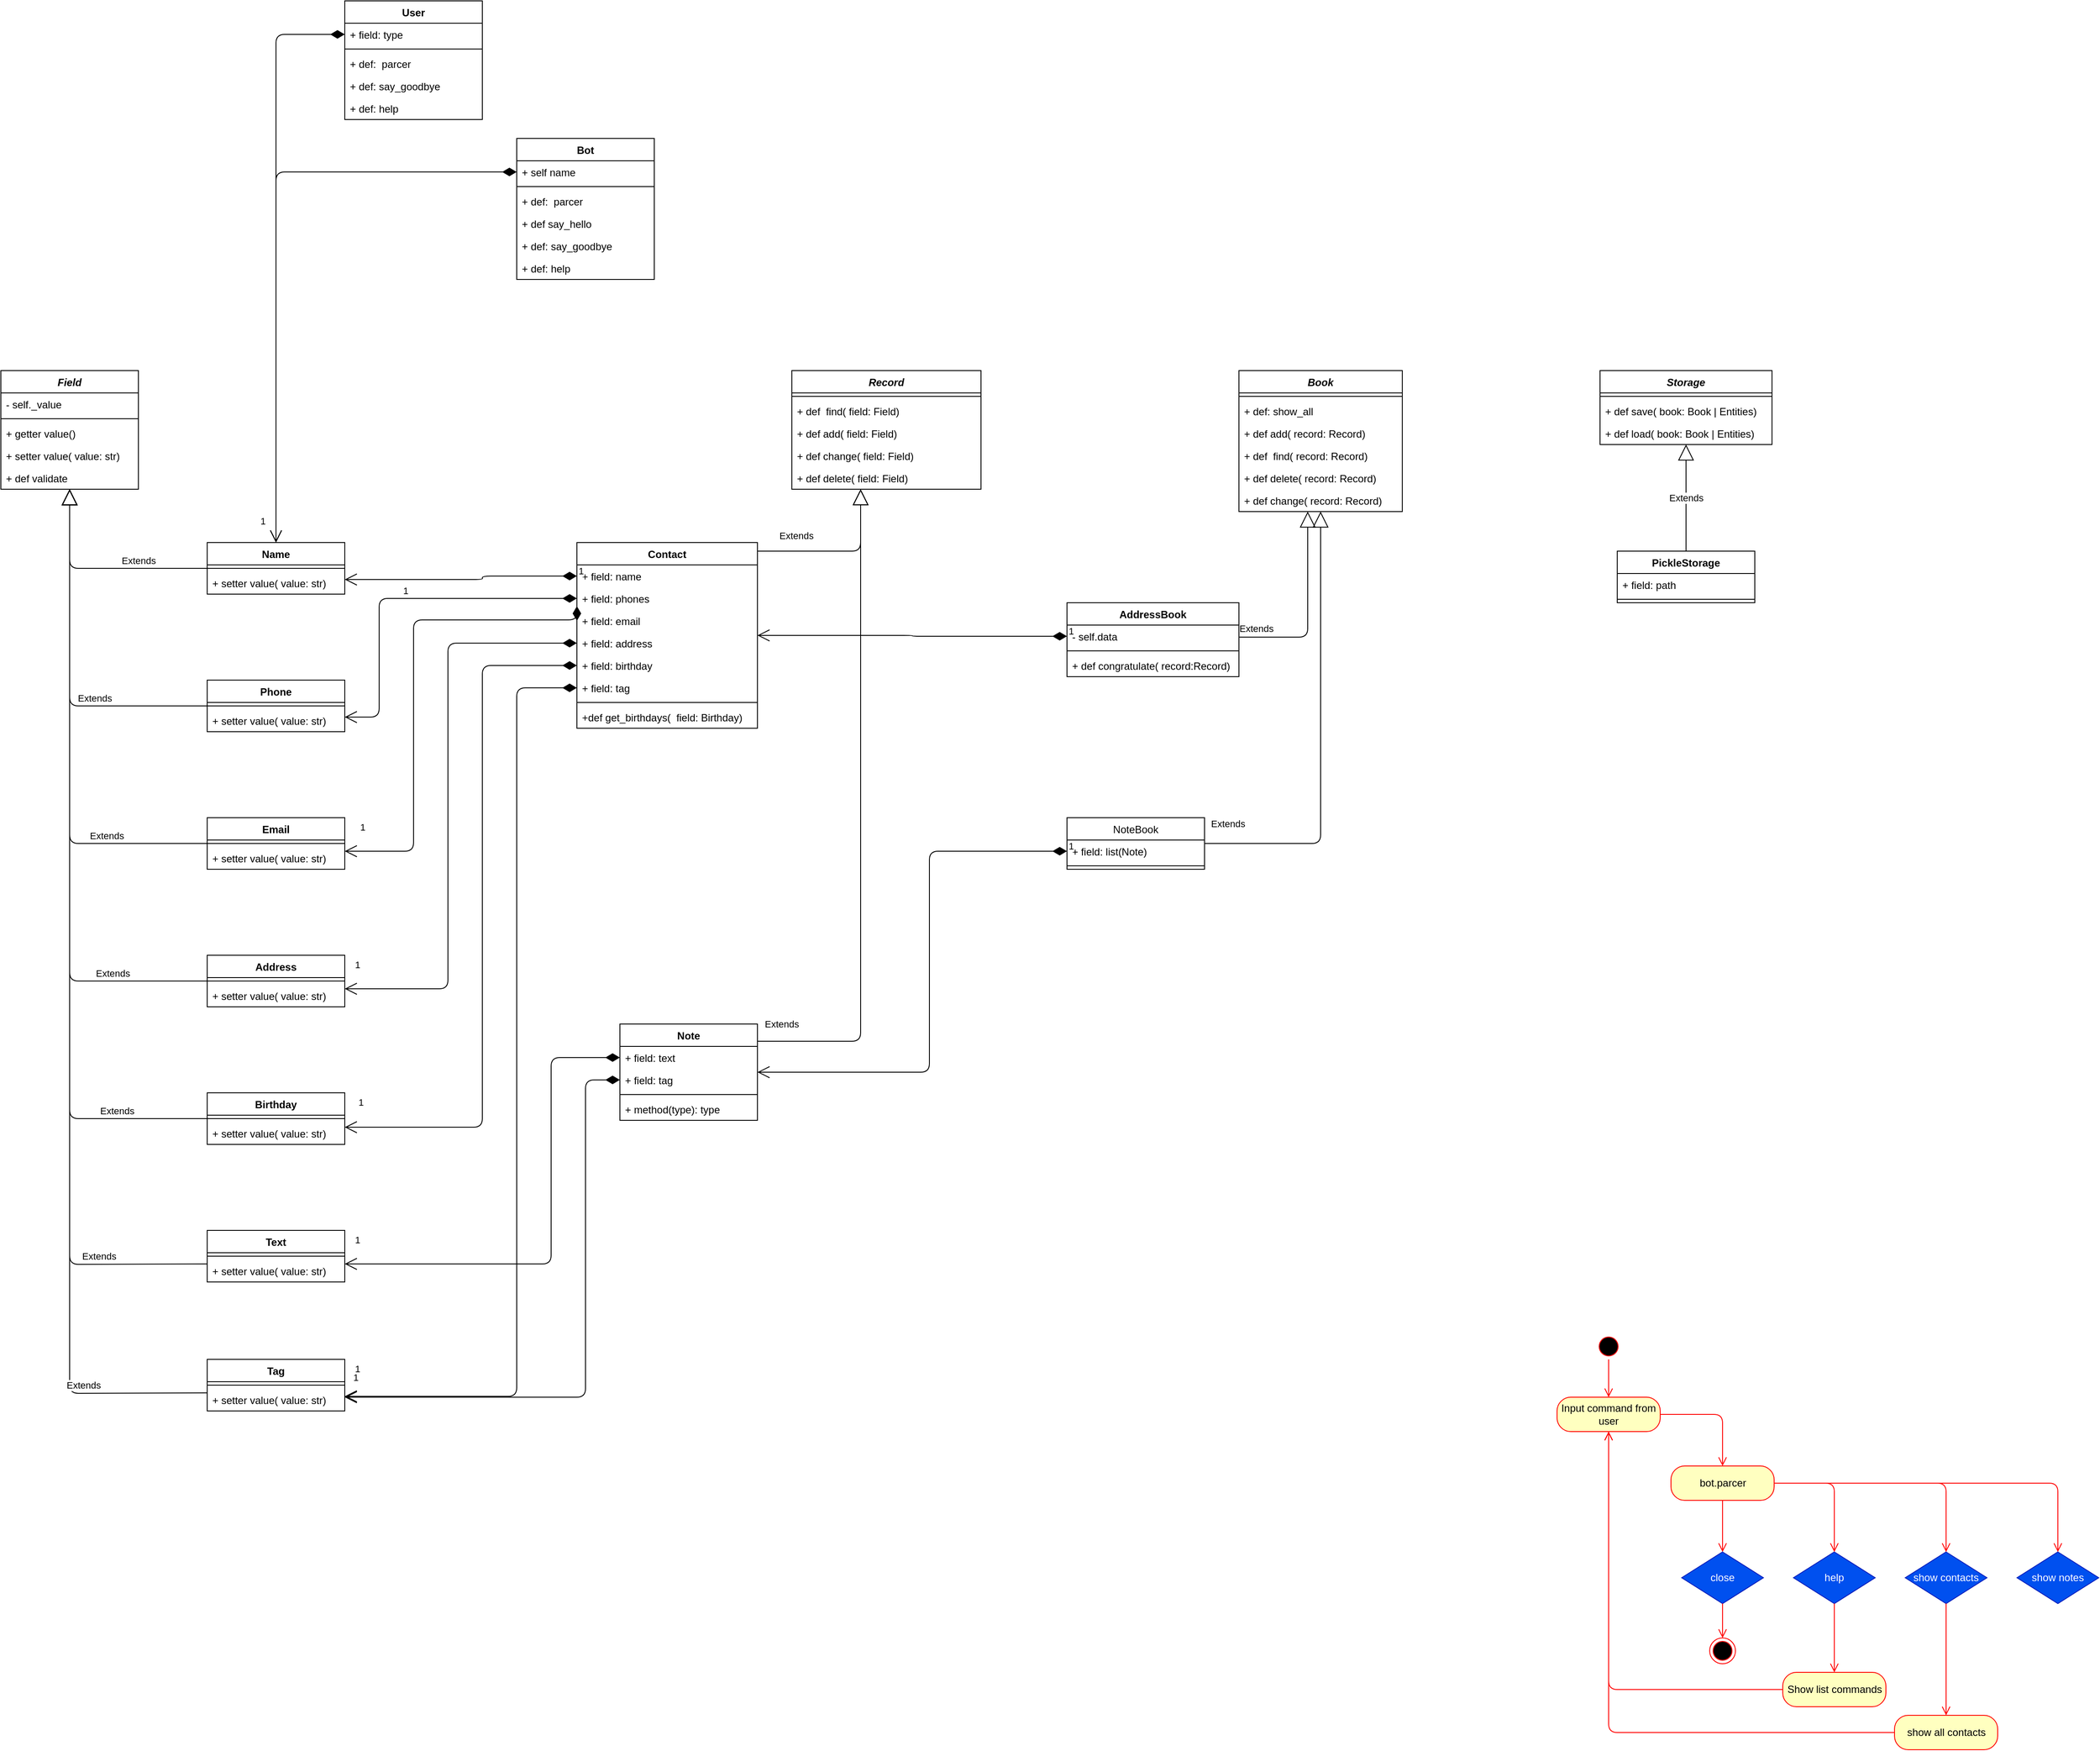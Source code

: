 <mxfile>
    <diagram id="eneRib_LEHxMG9p9WF-p" name="Page-1">
        <mxGraphModel dx="2812" dy="1897" grid="1" gridSize="10" guides="1" tooltips="1" connect="1" arrows="1" fold="1" page="1" pageScale="1" pageWidth="850" pageHeight="1100" math="0" shadow="0">
            <root>
                <mxCell id="0"/>
                <mxCell id="1" parent="0"/>
                <mxCell id="2" value="Book" style="swimlane;fontStyle=3;align=center;verticalAlign=top;childLayout=stackLayout;horizontal=1;startSize=26;horizontalStack=0;resizeParent=1;resizeParentMax=0;resizeLast=0;collapsible=1;marginBottom=0;" parent="1" vertex="1">
                    <mxGeometry x="520" y="-160" width="190" height="164" as="geometry"/>
                </mxCell>
                <mxCell id="4" value="" style="line;strokeWidth=1;fillColor=none;align=left;verticalAlign=middle;spacingTop=-1;spacingLeft=3;spacingRight=3;rotatable=0;labelPosition=right;points=[];portConstraint=eastwest;strokeColor=inherit;" parent="2" vertex="1">
                    <mxGeometry y="26" width="190" height="8" as="geometry"/>
                </mxCell>
                <mxCell id="5" value="+ def: show_all" style="text;strokeColor=none;fillColor=none;align=left;verticalAlign=top;spacingLeft=4;spacingRight=4;overflow=hidden;rotatable=0;points=[[0,0.5],[1,0.5]];portConstraint=eastwest;" parent="2" vertex="1">
                    <mxGeometry y="34" width="190" height="26" as="geometry"/>
                </mxCell>
                <mxCell id="136" value="+ def add( record: Record)" style="text;strokeColor=none;fillColor=none;align=left;verticalAlign=top;spacingLeft=4;spacingRight=4;overflow=hidden;rotatable=0;points=[[0,0.5],[1,0.5]];portConstraint=eastwest;" parent="2" vertex="1">
                    <mxGeometry y="60" width="190" height="26" as="geometry"/>
                </mxCell>
                <mxCell id="137" value="+ def  find( record: Record)" style="text;strokeColor=none;fillColor=none;align=left;verticalAlign=top;spacingLeft=4;spacingRight=4;overflow=hidden;rotatable=0;points=[[0,0.5],[1,0.5]];portConstraint=eastwest;" parent="2" vertex="1">
                    <mxGeometry y="86" width="190" height="26" as="geometry"/>
                </mxCell>
                <mxCell id="138" value="+ def delete( record: Record)" style="text;strokeColor=none;fillColor=none;align=left;verticalAlign=top;spacingLeft=4;spacingRight=4;overflow=hidden;rotatable=0;points=[[0,0.5],[1,0.5]];portConstraint=eastwest;" parent="2" vertex="1">
                    <mxGeometry y="112" width="190" height="26" as="geometry"/>
                </mxCell>
                <mxCell id="139" value="+ def change( record: Record)" style="text;strokeColor=none;fillColor=none;align=left;verticalAlign=top;spacingLeft=4;spacingRight=4;overflow=hidden;rotatable=0;points=[[0,0.5],[1,0.5]];portConstraint=eastwest;" parent="2" vertex="1">
                    <mxGeometry y="138" width="190" height="26" as="geometry"/>
                </mxCell>
                <mxCell id="6" value="AddressBook" style="swimlane;fontStyle=1;align=center;verticalAlign=top;childLayout=stackLayout;horizontal=1;startSize=26;horizontalStack=0;resizeParent=1;resizeParentMax=0;resizeLast=0;collapsible=1;marginBottom=0;" parent="1" vertex="1">
                    <mxGeometry x="320" y="110" width="200" height="86" as="geometry"/>
                </mxCell>
                <mxCell id="7" value="- self.data" style="text;strokeColor=none;fillColor=none;align=left;verticalAlign=top;spacingLeft=4;spacingRight=4;overflow=hidden;rotatable=0;points=[[0,0.5],[1,0.5]];portConstraint=eastwest;" parent="6" vertex="1">
                    <mxGeometry y="26" width="200" height="26" as="geometry"/>
                </mxCell>
                <mxCell id="8" value="" style="line;strokeWidth=1;fillColor=none;align=left;verticalAlign=middle;spacingTop=-1;spacingLeft=3;spacingRight=3;rotatable=0;labelPosition=right;points=[];portConstraint=eastwest;strokeColor=inherit;" parent="6" vertex="1">
                    <mxGeometry y="52" width="200" height="8" as="geometry"/>
                </mxCell>
                <mxCell id="161" value="+ def congratulate( record:Record)" style="text;strokeColor=none;fillColor=none;align=left;verticalAlign=top;spacingLeft=4;spacingRight=4;overflow=hidden;rotatable=0;points=[[0,0.5],[1,0.5]];portConstraint=eastwest;" parent="6" vertex="1">
                    <mxGeometry y="60" width="200" height="26" as="geometry"/>
                </mxCell>
                <mxCell id="10" value="NoteBook" style="swimlane;fontStyle=0;align=center;verticalAlign=top;childLayout=stackLayout;horizontal=1;startSize=26;horizontalStack=0;resizeParent=1;resizeParentMax=0;resizeLast=0;collapsible=1;marginBottom=0;" parent="1" vertex="1">
                    <mxGeometry x="320" y="360" width="160" height="60" as="geometry"/>
                </mxCell>
                <mxCell id="11" value="+ field: list(Note)" style="text;strokeColor=none;fillColor=none;align=left;verticalAlign=top;spacingLeft=4;spacingRight=4;overflow=hidden;rotatable=0;points=[[0,0.5],[1,0.5]];portConstraint=eastwest;" parent="10" vertex="1">
                    <mxGeometry y="26" width="160" height="26" as="geometry"/>
                </mxCell>
                <mxCell id="12" value="" style="line;strokeWidth=1;fillColor=none;align=left;verticalAlign=middle;spacingTop=-1;spacingLeft=3;spacingRight=3;rotatable=0;labelPosition=right;points=[];portConstraint=eastwest;strokeColor=inherit;" parent="10" vertex="1">
                    <mxGeometry y="52" width="160" height="8" as="geometry"/>
                </mxCell>
                <mxCell id="14" value="Extends" style="endArrow=block;endSize=16;endFill=0;html=1;edgeStyle=orthogonalEdgeStyle;" parent="1" source="6" target="2" edge="1">
                    <mxGeometry x="-0.826" y="10" width="160" relative="1" as="geometry">
                        <mxPoint x="470" y="80" as="sourcePoint"/>
                        <mxPoint x="440" y="130" as="targetPoint"/>
                        <Array as="points">
                            <mxPoint x="600" y="150"/>
                        </Array>
                        <mxPoint as="offset"/>
                    </mxGeometry>
                </mxCell>
                <mxCell id="15" value="Extends" style="endArrow=block;endSize=16;endFill=0;html=1;edgeStyle=orthogonalEdgeStyle;" parent="1" source="10" target="2" edge="1">
                    <mxGeometry x="-0.899" y="23" width="160" relative="1" as="geometry">
                        <mxPoint x="420" y="240" as="sourcePoint"/>
                        <mxPoint x="460" y="210" as="targetPoint"/>
                        <mxPoint as="offset"/>
                    </mxGeometry>
                </mxCell>
                <mxCell id="17" value="Contact" style="swimlane;fontStyle=1;align=center;verticalAlign=top;childLayout=stackLayout;horizontal=1;startSize=26;horizontalStack=0;resizeParent=1;resizeParentMax=0;resizeLast=0;collapsible=1;marginBottom=0;" parent="1" vertex="1">
                    <mxGeometry x="-250" y="40" width="210" height="216" as="geometry"/>
                </mxCell>
                <mxCell id="18" value="+ field: name" style="text;strokeColor=none;fillColor=none;align=left;verticalAlign=top;spacingLeft=4;spacingRight=4;overflow=hidden;rotatable=0;points=[[0,0.5],[1,0.5]];portConstraint=eastwest;" parent="17" vertex="1">
                    <mxGeometry y="26" width="210" height="26" as="geometry"/>
                </mxCell>
                <mxCell id="25" value="+ field: phones" style="text;strokeColor=none;fillColor=none;align=left;verticalAlign=top;spacingLeft=4;spacingRight=4;overflow=hidden;rotatable=0;points=[[0,0.5],[1,0.5]];portConstraint=eastwest;" parent="17" vertex="1">
                    <mxGeometry y="52" width="210" height="26" as="geometry"/>
                </mxCell>
                <mxCell id="26" value="+ field: email" style="text;strokeColor=none;fillColor=none;align=left;verticalAlign=top;spacingLeft=4;spacingRight=4;overflow=hidden;rotatable=0;points=[[0,0.5],[1,0.5]];portConstraint=eastwest;" parent="17" vertex="1">
                    <mxGeometry y="78" width="210" height="26" as="geometry"/>
                </mxCell>
                <mxCell id="28" value="+ field: address" style="text;strokeColor=none;fillColor=none;align=left;verticalAlign=top;spacingLeft=4;spacingRight=4;overflow=hidden;rotatable=0;points=[[0,0.5],[1,0.5]];portConstraint=eastwest;" parent="17" vertex="1">
                    <mxGeometry y="104" width="210" height="26" as="geometry"/>
                </mxCell>
                <mxCell id="29" value="+ field: birthday" style="text;strokeColor=none;fillColor=none;align=left;verticalAlign=top;spacingLeft=4;spacingRight=4;overflow=hidden;rotatable=0;points=[[0,0.5],[1,0.5]];portConstraint=eastwest;" parent="17" vertex="1">
                    <mxGeometry y="130" width="210" height="26" as="geometry"/>
                </mxCell>
                <mxCell id="27" value="+ field: tag" style="text;strokeColor=none;fillColor=none;align=left;verticalAlign=top;spacingLeft=4;spacingRight=4;overflow=hidden;rotatable=0;points=[[0,0.5],[1,0.5]];portConstraint=eastwest;" parent="17" vertex="1">
                    <mxGeometry y="156" width="210" height="26" as="geometry"/>
                </mxCell>
                <mxCell id="19" value="" style="line;strokeWidth=1;fillColor=none;align=left;verticalAlign=middle;spacingTop=-1;spacingLeft=3;spacingRight=3;rotatable=0;labelPosition=right;points=[];portConstraint=eastwest;strokeColor=inherit;" parent="17" vertex="1">
                    <mxGeometry y="182" width="210" height="8" as="geometry"/>
                </mxCell>
                <mxCell id="163" value="+def get_birthdays(  field: Birthday)" style="text;strokeColor=none;fillColor=none;align=left;verticalAlign=top;spacingLeft=4;spacingRight=4;overflow=hidden;rotatable=0;points=[[0,0.5],[1,0.5]];portConstraint=eastwest;" parent="17" vertex="1">
                    <mxGeometry y="190" width="210" height="26" as="geometry"/>
                </mxCell>
                <mxCell id="24" value="1" style="endArrow=open;html=1;endSize=12;startArrow=diamondThin;startSize=14;startFill=1;edgeStyle=orthogonalEdgeStyle;align=left;verticalAlign=bottom;exitX=0;exitY=0.5;exitDx=0;exitDy=0;" parent="1" source="7" target="17" edge="1">
                    <mxGeometry x="-1" y="3" relative="1" as="geometry">
                        <mxPoint x="50" y="310" as="sourcePoint"/>
                        <mxPoint x="210" y="310" as="targetPoint"/>
                    </mxGeometry>
                </mxCell>
                <mxCell id="30" value="Name" style="swimlane;fontStyle=1;align=center;verticalAlign=top;childLayout=stackLayout;horizontal=1;startSize=26;horizontalStack=0;resizeParent=1;resizeParentMax=0;resizeLast=0;collapsible=1;marginBottom=0;" parent="1" vertex="1">
                    <mxGeometry x="-680" y="40" width="160" height="60" as="geometry"/>
                </mxCell>
                <mxCell id="32" value="" style="line;strokeWidth=1;fillColor=none;align=left;verticalAlign=middle;spacingTop=-1;spacingLeft=3;spacingRight=3;rotatable=0;labelPosition=right;points=[];portConstraint=eastwest;strokeColor=inherit;" parent="30" vertex="1">
                    <mxGeometry y="26" width="160" height="8" as="geometry"/>
                </mxCell>
                <mxCell id="33" value="+ setter value( value: str)" style="text;strokeColor=none;fillColor=none;align=left;verticalAlign=top;spacingLeft=4;spacingRight=4;overflow=hidden;rotatable=0;points=[[0,0.5],[1,0.5]];portConstraint=eastwest;" parent="30" vertex="1">
                    <mxGeometry y="34" width="160" height="26" as="geometry"/>
                </mxCell>
                <mxCell id="34" value="1" style="endArrow=open;html=1;endSize=12;startArrow=diamondThin;startSize=14;startFill=1;edgeStyle=orthogonalEdgeStyle;align=left;verticalAlign=bottom;exitX=0;exitY=0.5;exitDx=0;exitDy=0;" parent="1" source="18" target="30" edge="1">
                    <mxGeometry x="-1" y="3" relative="1" as="geometry">
                        <mxPoint x="-420" y="240" as="sourcePoint"/>
                        <mxPoint x="-480" y="180" as="targetPoint"/>
                        <Array as="points">
                            <mxPoint x="-360" y="79"/>
                            <mxPoint x="-360" y="83"/>
                        </Array>
                    </mxGeometry>
                </mxCell>
                <mxCell id="35" value="Email" style="swimlane;fontStyle=1;align=center;verticalAlign=top;childLayout=stackLayout;horizontal=1;startSize=26;horizontalStack=0;resizeParent=1;resizeParentMax=0;resizeLast=0;collapsible=1;marginBottom=0;" parent="1" vertex="1">
                    <mxGeometry x="-680" y="360" width="160" height="60" as="geometry"/>
                </mxCell>
                <mxCell id="37" value="" style="line;strokeWidth=1;fillColor=none;align=left;verticalAlign=middle;spacingTop=-1;spacingLeft=3;spacingRight=3;rotatable=0;labelPosition=right;points=[];portConstraint=eastwest;strokeColor=inherit;" parent="35" vertex="1">
                    <mxGeometry y="26" width="160" height="8" as="geometry"/>
                </mxCell>
                <mxCell id="165" value="+ setter value( value: str)" style="text;strokeColor=none;fillColor=none;align=left;verticalAlign=top;spacingLeft=4;spacingRight=4;overflow=hidden;rotatable=0;points=[[0,0.5],[1,0.5]];portConstraint=eastwest;" parent="35" vertex="1">
                    <mxGeometry y="34" width="160" height="26" as="geometry"/>
                </mxCell>
                <mxCell id="39" value="1" style="endArrow=open;html=1;endSize=12;startArrow=diamondThin;startSize=14;startFill=1;edgeStyle=orthogonalEdgeStyle;align=left;verticalAlign=bottom;exitX=0;exitY=0.5;exitDx=0;exitDy=0;" parent="1" source="26" target="35" edge="1">
                    <mxGeometry x="0.943" y="-19" relative="1" as="geometry">
                        <mxPoint x="-270" y="249" as="sourcePoint"/>
                        <mxPoint x="-510" y="211.0" as="targetPoint"/>
                        <Array as="points">
                            <mxPoint x="-440" y="130"/>
                            <mxPoint x="-440" y="399"/>
                        </Array>
                        <mxPoint as="offset"/>
                    </mxGeometry>
                </mxCell>
                <mxCell id="40" value="Address" style="swimlane;fontStyle=1;align=center;verticalAlign=top;childLayout=stackLayout;horizontal=1;startSize=26;horizontalStack=0;resizeParent=1;resizeParentMax=0;resizeLast=0;collapsible=1;marginBottom=0;" parent="1" vertex="1">
                    <mxGeometry x="-680" y="520" width="160" height="60" as="geometry"/>
                </mxCell>
                <mxCell id="42" value="" style="line;strokeWidth=1;fillColor=none;align=left;verticalAlign=middle;spacingTop=-1;spacingLeft=3;spacingRight=3;rotatable=0;labelPosition=right;points=[];portConstraint=eastwest;strokeColor=inherit;" parent="40" vertex="1">
                    <mxGeometry y="26" width="160" height="8" as="geometry"/>
                </mxCell>
                <mxCell id="166" value="+ setter value( value: str)" style="text;strokeColor=none;fillColor=none;align=left;verticalAlign=top;spacingLeft=4;spacingRight=4;overflow=hidden;rotatable=0;points=[[0,0.5],[1,0.5]];portConstraint=eastwest;" parent="40" vertex="1">
                    <mxGeometry y="34" width="160" height="26" as="geometry"/>
                </mxCell>
                <mxCell id="44" value="1" style="endArrow=open;html=1;endSize=12;startArrow=diamondThin;startSize=14;startFill=1;edgeStyle=orthogonalEdgeStyle;align=left;verticalAlign=bottom;exitX=0;exitY=0.5;exitDx=0;exitDy=0;" parent="1" source="28" target="40" edge="1">
                    <mxGeometry x="0.972" y="-19" relative="1" as="geometry">
                        <mxPoint x="-270" y="301.0" as="sourcePoint"/>
                        <mxPoint x="-510" y="289" as="targetPoint"/>
                        <mxPoint as="offset"/>
                        <Array as="points">
                            <mxPoint x="-400" y="157"/>
                            <mxPoint x="-400" y="559"/>
                        </Array>
                    </mxGeometry>
                </mxCell>
                <mxCell id="45" value="Birthday" style="swimlane;fontStyle=1;align=center;verticalAlign=top;childLayout=stackLayout;horizontal=1;startSize=26;horizontalStack=0;resizeParent=1;resizeParentMax=0;resizeLast=0;collapsible=1;marginBottom=0;" parent="1" vertex="1">
                    <mxGeometry x="-680" y="680" width="160" height="60" as="geometry"/>
                </mxCell>
                <mxCell id="47" value="" style="line;strokeWidth=1;fillColor=none;align=left;verticalAlign=middle;spacingTop=-1;spacingLeft=3;spacingRight=3;rotatable=0;labelPosition=right;points=[];portConstraint=eastwest;strokeColor=inherit;" parent="45" vertex="1">
                    <mxGeometry y="26" width="160" height="8" as="geometry"/>
                </mxCell>
                <mxCell id="167" value="+ setter value( value: str)" style="text;strokeColor=none;fillColor=none;align=left;verticalAlign=top;spacingLeft=4;spacingRight=4;overflow=hidden;rotatable=0;points=[[0,0.5],[1,0.5]];portConstraint=eastwest;" parent="45" vertex="1">
                    <mxGeometry y="34" width="160" height="26" as="geometry"/>
                </mxCell>
                <mxCell id="49" value="1" style="endArrow=open;html=1;endSize=12;startArrow=diamondThin;startSize=14;startFill=1;edgeStyle=orthogonalEdgeStyle;align=left;verticalAlign=bottom;exitX=0;exitY=0.5;exitDx=0;exitDy=0;" parent="1" source="29" target="45" edge="1">
                    <mxGeometry x="0.965" y="-20" relative="1" as="geometry">
                        <mxPoint x="-270" y="327.0" as="sourcePoint"/>
                        <mxPoint x="-510" y="409" as="targetPoint"/>
                        <mxPoint as="offset"/>
                        <Array as="points">
                            <mxPoint x="-360" y="183"/>
                            <mxPoint x="-360" y="720"/>
                        </Array>
                    </mxGeometry>
                </mxCell>
                <mxCell id="51" value="Field" style="swimlane;fontStyle=3;align=center;verticalAlign=top;childLayout=stackLayout;horizontal=1;startSize=26;horizontalStack=0;resizeParent=1;resizeParentMax=0;resizeLast=0;collapsible=1;marginBottom=0;" parent="1" vertex="1">
                    <mxGeometry x="-920" y="-160" width="160" height="138" as="geometry"/>
                </mxCell>
                <mxCell id="52" value="- self._value" style="text;strokeColor=none;fillColor=none;align=left;verticalAlign=top;spacingLeft=4;spacingRight=4;overflow=hidden;rotatable=0;points=[[0,0.5],[1,0.5]];portConstraint=eastwest;" parent="51" vertex="1">
                    <mxGeometry y="26" width="160" height="26" as="geometry"/>
                </mxCell>
                <mxCell id="53" value="" style="line;strokeWidth=1;fillColor=none;align=left;verticalAlign=middle;spacingTop=-1;spacingLeft=3;spacingRight=3;rotatable=0;labelPosition=right;points=[];portConstraint=eastwest;strokeColor=inherit;" parent="51" vertex="1">
                    <mxGeometry y="52" width="160" height="8" as="geometry"/>
                </mxCell>
                <mxCell id="54" value="+ getter value()" style="text;strokeColor=none;fillColor=none;align=left;verticalAlign=top;spacingLeft=4;spacingRight=4;overflow=hidden;rotatable=0;points=[[0,0.5],[1,0.5]];portConstraint=eastwest;" parent="51" vertex="1">
                    <mxGeometry y="60" width="160" height="26" as="geometry"/>
                </mxCell>
                <mxCell id="172" value="+ setter value( value: str)" style="text;strokeColor=none;fillColor=none;align=left;verticalAlign=top;spacingLeft=4;spacingRight=4;overflow=hidden;rotatable=0;points=[[0,0.5],[1,0.5]];portConstraint=eastwest;" parent="51" vertex="1">
                    <mxGeometry y="86" width="160" height="26" as="geometry"/>
                </mxCell>
                <mxCell id="171" value="+ def validate" style="text;strokeColor=none;fillColor=none;align=left;verticalAlign=top;spacingLeft=4;spacingRight=4;overflow=hidden;rotatable=0;points=[[0,0.5],[1,0.5]];portConstraint=eastwest;" parent="51" vertex="1">
                    <mxGeometry y="112" width="160" height="26" as="geometry"/>
                </mxCell>
                <mxCell id="56" value="Extends" style="endArrow=block;endSize=16;endFill=0;html=1;edgeStyle=orthogonalEdgeStyle;elbow=vertical;" parent="1" source="30" target="51" edge="1">
                    <mxGeometry x="-0.364" y="-9" width="160" relative="1" as="geometry">
                        <mxPoint x="-680" y="280" as="sourcePoint"/>
                        <mxPoint x="-520" y="280" as="targetPoint"/>
                        <mxPoint as="offset"/>
                    </mxGeometry>
                </mxCell>
                <mxCell id="57" value="Extends" style="endArrow=block;endSize=16;endFill=0;html=1;edgeStyle=orthogonalEdgeStyle;elbow=vertical;" parent="1" source="35" target="51" edge="1">
                    <mxGeometry x="-0.59" y="-9" width="160" relative="1" as="geometry">
                        <mxPoint x="-670.0" y="249.0" as="sourcePoint"/>
                        <mxPoint x="-850" y="130" as="targetPoint"/>
                        <mxPoint as="offset"/>
                    </mxGeometry>
                </mxCell>
                <mxCell id="58" value="Extends" style="endArrow=block;endSize=16;endFill=0;html=1;edgeStyle=orthogonalEdgeStyle;elbow=vertical;" parent="1" source="40" target="51" edge="1">
                    <mxGeometry x="-0.7" y="-9" width="160" relative="1" as="geometry">
                        <mxPoint x="-670.0" y="409.0" as="sourcePoint"/>
                        <mxPoint x="-810" y="120" as="targetPoint"/>
                        <mxPoint as="offset"/>
                    </mxGeometry>
                </mxCell>
                <mxCell id="59" value="Extends" style="endArrow=block;endSize=16;endFill=0;html=1;edgeStyle=orthogonalEdgeStyle;elbow=vertical;" parent="1" source="45" target="51" edge="1">
                    <mxGeometry x="-0.763" y="-9" width="160" relative="1" as="geometry">
                        <mxPoint x="-670.0" y="569" as="sourcePoint"/>
                        <mxPoint x="-880" y="50" as="targetPoint"/>
                        <mxPoint as="offset"/>
                    </mxGeometry>
                </mxCell>
                <mxCell id="61" value="Note" style="swimlane;fontStyle=1;align=center;verticalAlign=top;childLayout=stackLayout;horizontal=1;startSize=26;horizontalStack=0;resizeParent=1;resizeParentMax=0;resizeLast=0;collapsible=1;marginBottom=0;" parent="1" vertex="1">
                    <mxGeometry x="-200" y="600" width="160" height="112" as="geometry"/>
                </mxCell>
                <mxCell id="66" value="+ field: text" style="text;strokeColor=none;fillColor=none;align=left;verticalAlign=top;spacingLeft=4;spacingRight=4;overflow=hidden;rotatable=0;points=[[0,0.5],[1,0.5]];portConstraint=eastwest;" parent="61" vertex="1">
                    <mxGeometry y="26" width="160" height="26" as="geometry"/>
                </mxCell>
                <mxCell id="67" value="+ field: tag" style="text;strokeColor=none;fillColor=none;align=left;verticalAlign=top;spacingLeft=4;spacingRight=4;overflow=hidden;rotatable=0;points=[[0,0.5],[1,0.5]];portConstraint=eastwest;" parent="61" vertex="1">
                    <mxGeometry y="52" width="160" height="26" as="geometry"/>
                </mxCell>
                <mxCell id="68" value="" style="line;strokeWidth=1;fillColor=none;align=left;verticalAlign=middle;spacingTop=-1;spacingLeft=3;spacingRight=3;rotatable=0;labelPosition=right;points=[];portConstraint=eastwest;strokeColor=inherit;" parent="61" vertex="1">
                    <mxGeometry y="78" width="160" height="8" as="geometry"/>
                </mxCell>
                <mxCell id="69" value="+ method(type): type" style="text;strokeColor=none;fillColor=none;align=left;verticalAlign=top;spacingLeft=4;spacingRight=4;overflow=hidden;rotatable=0;points=[[0,0.5],[1,0.5]];portConstraint=eastwest;" parent="61" vertex="1">
                    <mxGeometry y="86" width="160" height="26" as="geometry"/>
                </mxCell>
                <mxCell id="70" value="1" style="endArrow=open;html=1;endSize=12;startArrow=diamondThin;startSize=14;startFill=1;edgeStyle=orthogonalEdgeStyle;align=left;verticalAlign=bottom;exitX=0;exitY=0.5;exitDx=0;exitDy=0;" parent="1" source="11" target="61" edge="1">
                    <mxGeometry x="-1" y="3" relative="1" as="geometry">
                        <mxPoint x="220" y="402.63" as="sourcePoint"/>
                        <mxPoint x="120" y="519" as="targetPoint"/>
                        <Array as="points">
                            <mxPoint x="160" y="399"/>
                            <mxPoint x="160" y="656"/>
                        </Array>
                    </mxGeometry>
                </mxCell>
                <mxCell id="72" value="Tag" style="swimlane;fontStyle=1;align=center;verticalAlign=top;childLayout=stackLayout;horizontal=1;startSize=26;horizontalStack=0;resizeParent=1;resizeParentMax=0;resizeLast=0;collapsible=1;marginBottom=0;" parent="1" vertex="1">
                    <mxGeometry x="-680" y="990" width="160" height="60" as="geometry"/>
                </mxCell>
                <mxCell id="74" value="" style="line;strokeWidth=1;fillColor=none;align=left;verticalAlign=middle;spacingTop=-1;spacingLeft=3;spacingRight=3;rotatable=0;labelPosition=right;points=[];portConstraint=eastwest;strokeColor=inherit;" parent="72" vertex="1">
                    <mxGeometry y="26" width="160" height="8" as="geometry"/>
                </mxCell>
                <mxCell id="169" value="+ setter value( value: str)" style="text;strokeColor=none;fillColor=none;align=left;verticalAlign=top;spacingLeft=4;spacingRight=4;overflow=hidden;rotatable=0;points=[[0,0.5],[1,0.5]];portConstraint=eastwest;" parent="72" vertex="1">
                    <mxGeometry y="34" width="160" height="26" as="geometry"/>
                </mxCell>
                <mxCell id="76" value="Text" style="swimlane;fontStyle=1;align=center;verticalAlign=top;childLayout=stackLayout;horizontal=1;startSize=26;horizontalStack=0;resizeParent=1;resizeParentMax=0;resizeLast=0;collapsible=1;marginBottom=0;" parent="1" vertex="1">
                    <mxGeometry x="-680" y="840" width="160" height="60" as="geometry"/>
                </mxCell>
                <mxCell id="78" value="" style="line;strokeWidth=1;fillColor=none;align=left;verticalAlign=middle;spacingTop=-1;spacingLeft=3;spacingRight=3;rotatable=0;labelPosition=right;points=[];portConstraint=eastwest;strokeColor=inherit;" parent="76" vertex="1">
                    <mxGeometry y="26" width="160" height="8" as="geometry"/>
                </mxCell>
                <mxCell id="168" value="+ setter value( value: str)" style="text;strokeColor=none;fillColor=none;align=left;verticalAlign=top;spacingLeft=4;spacingRight=4;overflow=hidden;rotatable=0;points=[[0,0.5],[1,0.5]];portConstraint=eastwest;" parent="76" vertex="1">
                    <mxGeometry y="34" width="160" height="26" as="geometry"/>
                </mxCell>
                <mxCell id="80" value="1" style="endArrow=open;html=1;endSize=12;startArrow=diamondThin;startSize=14;startFill=1;edgeStyle=orthogonalEdgeStyle;align=left;verticalAlign=bottom;elbow=vertical;exitX=0;exitY=0.5;exitDx=0;exitDy=0;" parent="1" source="66" target="76" edge="1">
                    <mxGeometry x="0.964" y="-19" relative="1" as="geometry">
                        <mxPoint x="-560" y="770" as="sourcePoint"/>
                        <mxPoint x="-400" y="770" as="targetPoint"/>
                        <Array as="points">
                            <mxPoint x="-280" y="639"/>
                            <mxPoint x="-280" y="879"/>
                        </Array>
                        <mxPoint as="offset"/>
                    </mxGeometry>
                </mxCell>
                <mxCell id="81" value="1" style="endArrow=open;html=1;endSize=12;startArrow=diamondThin;startSize=14;startFill=1;edgeStyle=orthogonalEdgeStyle;align=left;verticalAlign=bottom;elbow=vertical;exitX=0;exitY=0.5;exitDx=0;exitDy=0;" parent="1" source="27" target="72" edge="1">
                    <mxGeometry x="0.983" y="-23" relative="1" as="geometry">
                        <mxPoint x="-560" y="620" as="sourcePoint"/>
                        <mxPoint x="-400" y="620" as="targetPoint"/>
                        <Array as="points">
                            <mxPoint x="-320" y="209"/>
                            <mxPoint x="-320" y="1033"/>
                        </Array>
                        <mxPoint as="offset"/>
                    </mxGeometry>
                </mxCell>
                <mxCell id="82" value="1" style="endArrow=open;html=1;endSize=12;startArrow=diamondThin;startSize=14;startFill=1;edgeStyle=orthogonalEdgeStyle;align=left;verticalAlign=bottom;elbow=vertical;exitX=0;exitY=0.5;exitDx=0;exitDy=0;" parent="1" source="67" target="72" edge="1">
                    <mxGeometry x="0.978" y="-14" relative="1" as="geometry">
                        <mxPoint x="-270" y="379" as="sourcePoint"/>
                        <mxPoint x="-505.84" y="895.552" as="targetPoint"/>
                        <Array as="points">
                            <mxPoint x="-240" y="665"/>
                            <mxPoint x="-240" y="1034"/>
                        </Array>
                        <mxPoint as="offset"/>
                    </mxGeometry>
                </mxCell>
                <mxCell id="83" value="Extends" style="endArrow=block;endSize=16;endFill=0;html=1;exitX=0;exitY=0.5;exitDx=0;exitDy=0;edgeStyle=orthogonalEdgeStyle;elbow=vertical;" parent="1" target="51" edge="1">
                    <mxGeometry x="-0.763" y="-9" width="160" relative="1" as="geometry">
                        <mxPoint x="-680" y="879" as="sourcePoint"/>
                        <mxPoint x="-850" y="130" as="targetPoint"/>
                        <mxPoint as="offset"/>
                    </mxGeometry>
                </mxCell>
                <mxCell id="84" value="Extends" style="endArrow=block;endSize=16;endFill=0;html=1;exitX=0;exitY=0.5;exitDx=0;exitDy=0;edgeStyle=orthogonalEdgeStyle;elbow=vertical;" parent="1" target="51" edge="1">
                    <mxGeometry x="-0.763" y="-9" width="160" relative="1" as="geometry">
                        <mxPoint x="-680" y="1029" as="sourcePoint"/>
                        <mxPoint x="-850" y="80" as="targetPoint"/>
                        <mxPoint as="offset"/>
                    </mxGeometry>
                </mxCell>
                <mxCell id="85" value="Phone" style="swimlane;fontStyle=1;align=center;verticalAlign=top;childLayout=stackLayout;horizontal=1;startSize=26;horizontalStack=0;resizeParent=1;resizeParentMax=0;resizeLast=0;collapsible=1;marginBottom=0;" parent="1" vertex="1">
                    <mxGeometry x="-680" y="200" width="160" height="60" as="geometry"/>
                </mxCell>
                <mxCell id="87" value="" style="line;strokeWidth=1;fillColor=none;align=left;verticalAlign=middle;spacingTop=-1;spacingLeft=3;spacingRight=3;rotatable=0;labelPosition=right;points=[];portConstraint=eastwest;strokeColor=inherit;" parent="85" vertex="1">
                    <mxGeometry y="26" width="160" height="8" as="geometry"/>
                </mxCell>
                <mxCell id="164" value="+ setter value( value: str)" style="text;strokeColor=none;fillColor=none;align=left;verticalAlign=top;spacingLeft=4;spacingRight=4;overflow=hidden;rotatable=0;points=[[0,0.5],[1,0.5]];portConstraint=eastwest;" parent="85" vertex="1">
                    <mxGeometry y="34" width="160" height="26" as="geometry"/>
                </mxCell>
                <mxCell id="89" value="1" style="endArrow=open;html=1;endSize=12;startArrow=diamondThin;startSize=14;startFill=1;edgeStyle=orthogonalEdgeStyle;align=left;verticalAlign=bottom;exitX=0;exitY=0.5;exitDx=0;exitDy=0;" parent="1" source="25" target="85" edge="1">
                    <mxGeometry relative="1" as="geometry">
                        <mxPoint x="-190" y="89.0" as="sourcePoint"/>
                        <mxPoint x="-500" y="240" as="targetPoint"/>
                        <Array as="points">
                            <mxPoint x="-480" y="105"/>
                            <mxPoint x="-480" y="243"/>
                        </Array>
                    </mxGeometry>
                </mxCell>
                <mxCell id="90" value="Extends" style="endArrow=block;endSize=16;endFill=0;html=1;edgeStyle=orthogonalEdgeStyle;elbow=vertical;" parent="1" source="85" target="51" edge="1">
                    <mxGeometry x="-0.364" y="-9" width="160" relative="1" as="geometry">
                        <mxPoint x="-710" y="250" as="sourcePoint"/>
                        <mxPoint x="-840" y="30" as="targetPoint"/>
                        <mxPoint as="offset"/>
                    </mxGeometry>
                </mxCell>
                <mxCell id="93" value="Record" style="swimlane;fontStyle=3;align=center;verticalAlign=top;childLayout=stackLayout;horizontal=1;startSize=26;horizontalStack=0;resizeParent=1;resizeParentMax=0;resizeLast=0;collapsible=1;marginBottom=0;" parent="1" vertex="1">
                    <mxGeometry y="-160" width="220" height="138" as="geometry"/>
                </mxCell>
                <mxCell id="95" value="" style="line;strokeWidth=1;fillColor=none;align=left;verticalAlign=middle;spacingTop=-1;spacingLeft=3;spacingRight=3;rotatable=0;labelPosition=right;points=[];portConstraint=eastwest;strokeColor=inherit;" parent="93" vertex="1">
                    <mxGeometry y="26" width="220" height="8" as="geometry"/>
                </mxCell>
                <mxCell id="159" value="+ def  find( field: Field)" style="text;strokeColor=none;fillColor=none;align=left;verticalAlign=top;spacingLeft=4;spacingRight=4;overflow=hidden;rotatable=0;points=[[0,0.5],[1,0.5]];portConstraint=eastwest;" parent="93" vertex="1">
                    <mxGeometry y="34" width="220" height="26" as="geometry"/>
                </mxCell>
                <mxCell id="157" value="+ def add( field: Field)" style="text;strokeColor=none;fillColor=none;align=left;verticalAlign=top;spacingLeft=4;spacingRight=4;overflow=hidden;rotatable=0;points=[[0,0.5],[1,0.5]];portConstraint=eastwest;" parent="93" vertex="1">
                    <mxGeometry y="60" width="220" height="26" as="geometry"/>
                </mxCell>
                <mxCell id="158" value="+ def change( field: Field)" style="text;strokeColor=none;fillColor=none;align=left;verticalAlign=top;spacingLeft=4;spacingRight=4;overflow=hidden;rotatable=0;points=[[0,0.5],[1,0.5]];portConstraint=eastwest;" parent="93" vertex="1">
                    <mxGeometry y="86" width="220" height="26" as="geometry"/>
                </mxCell>
                <mxCell id="160" value="+ def delete( field: Field)" style="text;strokeColor=none;fillColor=none;align=left;verticalAlign=top;spacingLeft=4;spacingRight=4;overflow=hidden;rotatable=0;points=[[0,0.5],[1,0.5]];portConstraint=eastwest;" parent="93" vertex="1">
                    <mxGeometry y="112" width="220" height="26" as="geometry"/>
                </mxCell>
                <mxCell id="97" value="Extends" style="endArrow=block;endSize=16;endFill=0;html=1;edgeStyle=orthogonalEdgeStyle;" parent="1" source="17" target="93" edge="1">
                    <mxGeometry x="-0.532" y="18" width="160" relative="1" as="geometry">
                        <mxPoint x="490" y="413" as="sourcePoint"/>
                        <mxPoint x="610" y="-64" as="targetPoint"/>
                        <mxPoint as="offset"/>
                        <Array as="points">
                            <mxPoint x="80" y="50"/>
                        </Array>
                    </mxGeometry>
                </mxCell>
                <mxCell id="98" value="Extends" style="endArrow=block;endSize=16;endFill=0;html=1;edgeStyle=orthogonalEdgeStyle;" parent="1" source="61" target="93" edge="1">
                    <mxGeometry x="-0.926" y="20" width="160" relative="1" as="geometry">
                        <mxPoint x="-30" y="60" as="sourcePoint"/>
                        <mxPoint x="90" y="-64" as="targetPoint"/>
                        <mxPoint as="offset"/>
                        <Array as="points">
                            <mxPoint x="80" y="620"/>
                        </Array>
                    </mxGeometry>
                </mxCell>
                <mxCell id="99" value="" style="ellipse;html=1;shape=startState;fillColor=#000000;strokeColor=#ff0000;" parent="1" vertex="1">
                    <mxGeometry x="935" y="960" width="30" height="30" as="geometry"/>
                </mxCell>
                <mxCell id="100" value="" style="edgeStyle=orthogonalEdgeStyle;html=1;verticalAlign=bottom;endArrow=open;endSize=8;strokeColor=#ff0000;elbow=vertical;entryX=0.5;entryY=0;entryDx=0;entryDy=0;" parent="1" source="99" target="101" edge="1">
                    <mxGeometry relative="1" as="geometry">
                        <mxPoint x="950" y="1094" as="targetPoint"/>
                    </mxGeometry>
                </mxCell>
                <mxCell id="101" value="Input command from user" style="rounded=1;whiteSpace=wrap;html=1;arcSize=40;fontColor=#000000;fillColor=#ffffc0;strokeColor=#ff0000;" parent="1" vertex="1">
                    <mxGeometry x="890" y="1034" width="120" height="40" as="geometry"/>
                </mxCell>
                <mxCell id="102" value="" style="edgeStyle=orthogonalEdgeStyle;html=1;verticalAlign=bottom;endArrow=open;endSize=8;strokeColor=#ff0000;elbow=vertical;" parent="1" source="101" target="107" edge="1">
                    <mxGeometry relative="1" as="geometry">
                        <mxPoint x="955" y="1220" as="targetPoint"/>
                    </mxGeometry>
                </mxCell>
                <mxCell id="107" value="bot.parcer" style="rounded=1;whiteSpace=wrap;html=1;arcSize=40;fontColor=#000000;fillColor=#ffffc0;strokeColor=#ff0000;" parent="1" vertex="1">
                    <mxGeometry x="1022.5" y="1114" width="120" height="40" as="geometry"/>
                </mxCell>
                <mxCell id="108" value="" style="edgeStyle=orthogonalEdgeStyle;html=1;verticalAlign=bottom;endArrow=open;endSize=8;strokeColor=#ff0000;elbow=vertical;" parent="1" source="107" target="113" edge="1">
                    <mxGeometry relative="1" as="geometry">
                        <mxPoint x="950" y="1234" as="targetPoint"/>
                    </mxGeometry>
                </mxCell>
                <mxCell id="110" value="Show list commands" style="rounded=1;whiteSpace=wrap;html=1;arcSize=40;fontColor=#000000;fillColor=#ffffc0;strokeColor=#ff0000;" parent="1" vertex="1">
                    <mxGeometry x="1152.5" y="1354" width="120" height="40" as="geometry"/>
                </mxCell>
                <mxCell id="111" value="" style="edgeStyle=orthogonalEdgeStyle;html=1;verticalAlign=bottom;endArrow=open;endSize=8;strokeColor=#ff0000;elbow=vertical;" parent="1" source="110" target="101" edge="1">
                    <mxGeometry relative="1" as="geometry">
                        <mxPoint x="1095" y="1204" as="targetPoint"/>
                    </mxGeometry>
                </mxCell>
                <mxCell id="113" value="close" style="rhombus;whiteSpace=wrap;html=1;fillColor=#0050ef;strokeColor=#001DBC;fontColor=#ffffff;" parent="1" vertex="1">
                    <mxGeometry x="1035" y="1214" width="95" height="60" as="geometry"/>
                </mxCell>
                <mxCell id="117" value="help" style="rhombus;whiteSpace=wrap;html=1;fillColor=#0050ef;strokeColor=#001DBC;fontColor=#ffffff;" parent="1" vertex="1">
                    <mxGeometry x="1165" y="1214" width="95" height="60" as="geometry"/>
                </mxCell>
                <mxCell id="119" value="" style="ellipse;html=1;shape=endState;fillColor=#000000;strokeColor=#ff0000;" parent="1" vertex="1">
                    <mxGeometry x="1067.5" y="1314" width="30" height="30" as="geometry"/>
                </mxCell>
                <mxCell id="123" value="show contacts" style="rhombus;whiteSpace=wrap;html=1;fillColor=#0050ef;strokeColor=#001DBC;fontColor=#ffffff;" parent="1" vertex="1">
                    <mxGeometry x="1295" y="1214" width="95" height="60" as="geometry"/>
                </mxCell>
                <mxCell id="124" value="" style="edgeStyle=orthogonalEdgeStyle;html=1;verticalAlign=bottom;endArrow=open;endSize=8;strokeColor=#ff0000;elbow=vertical;" parent="1" source="107" target="117" edge="1">
                    <mxGeometry relative="1" as="geometry">
                        <mxPoint x="1082.21" y="1224" as="targetPoint"/>
                        <mxPoint x="1082.21" y="1184" as="sourcePoint"/>
                    </mxGeometry>
                </mxCell>
                <mxCell id="125" value="" style="edgeStyle=orthogonalEdgeStyle;html=1;verticalAlign=bottom;endArrow=open;endSize=8;strokeColor=#ff0000;elbow=vertical;entryX=0.5;entryY=0;entryDx=0;entryDy=0;" parent="1" source="107" target="123" edge="1">
                    <mxGeometry relative="1" as="geometry">
                        <mxPoint x="1222.486" y="1224.009" as="targetPoint"/>
                        <mxPoint x="1020" y="1174.029" as="sourcePoint"/>
                    </mxGeometry>
                </mxCell>
                <mxCell id="126" value="show all contacts" style="rounded=1;whiteSpace=wrap;html=1;arcSize=40;fontColor=#000000;fillColor=#ffffc0;strokeColor=#ff0000;" parent="1" vertex="1">
                    <mxGeometry x="1282.5" y="1404" width="120" height="40" as="geometry"/>
                </mxCell>
                <mxCell id="127" value="" style="edgeStyle=orthogonalEdgeStyle;html=1;verticalAlign=bottom;endArrow=open;endSize=8;strokeColor=#ff0000;elbow=vertical;entryX=0.5;entryY=0;entryDx=0;entryDy=0;" parent="1" source="117" target="110" edge="1">
                    <mxGeometry relative="1" as="geometry">
                        <mxPoint x="1352.5" y="1224" as="targetPoint"/>
                        <mxPoint x="1020" y="1174.029" as="sourcePoint"/>
                    </mxGeometry>
                </mxCell>
                <mxCell id="128" value="" style="edgeStyle=orthogonalEdgeStyle;html=1;verticalAlign=bottom;endArrow=open;endSize=8;strokeColor=#ff0000;elbow=vertical;entryX=0.5;entryY=0;entryDx=0;entryDy=0;" parent="1" source="123" target="126" edge="1">
                    <mxGeometry relative="1" as="geometry">
                        <mxPoint x="1092.5" y="1344" as="targetPoint"/>
                        <mxPoint x="1105" y="1284" as="sourcePoint"/>
                    </mxGeometry>
                </mxCell>
                <mxCell id="129" value="" style="edgeStyle=orthogonalEdgeStyle;html=1;verticalAlign=bottom;endArrow=open;endSize=8;strokeColor=#ff0000;elbow=vertical;" parent="1" source="113" target="119" edge="1">
                    <mxGeometry relative="1" as="geometry">
                        <mxPoint x="1092.5" y="1344" as="targetPoint"/>
                        <mxPoint x="1175.045" y="1254.029" as="sourcePoint"/>
                    </mxGeometry>
                </mxCell>
                <mxCell id="130" value="" style="edgeStyle=orthogonalEdgeStyle;html=1;verticalAlign=bottom;endArrow=open;endSize=8;strokeColor=#ff0000;elbow=vertical;" parent="1" source="126" target="101" edge="1">
                    <mxGeometry relative="1" as="geometry">
                        <mxPoint x="900" y="1064.029" as="targetPoint"/>
                        <mxPoint x="1135" y="1364.029" as="sourcePoint"/>
                    </mxGeometry>
                </mxCell>
                <mxCell id="131" value="show notes" style="rhombus;whiteSpace=wrap;html=1;fillColor=#0050ef;strokeColor=#001DBC;fontColor=#ffffff;" parent="1" vertex="1">
                    <mxGeometry x="1425" y="1214" width="95" height="60" as="geometry"/>
                </mxCell>
                <mxCell id="132" value="" style="edgeStyle=orthogonalEdgeStyle;html=1;verticalAlign=bottom;endArrow=open;endSize=8;strokeColor=#ff0000;elbow=vertical;" parent="1" source="107" target="131" edge="1">
                    <mxGeometry relative="1" as="geometry">
                        <mxPoint x="1352.5" y="1224" as="targetPoint"/>
                        <mxPoint x="1152.5" y="1144.029" as="sourcePoint"/>
                    </mxGeometry>
                </mxCell>
                <mxCell id="142" value="Storage" style="swimlane;fontStyle=3;align=center;verticalAlign=top;childLayout=stackLayout;horizontal=1;startSize=26;horizontalStack=0;resizeParent=1;resizeParentMax=0;resizeLast=0;collapsible=1;marginBottom=0;" parent="1" vertex="1">
                    <mxGeometry x="940" y="-160" width="200" height="86" as="geometry"/>
                </mxCell>
                <mxCell id="144" value="" style="line;strokeWidth=1;fillColor=none;align=left;verticalAlign=middle;spacingTop=-1;spacingLeft=3;spacingRight=3;rotatable=0;labelPosition=right;points=[];portConstraint=eastwest;strokeColor=inherit;" parent="142" vertex="1">
                    <mxGeometry y="26" width="200" height="8" as="geometry"/>
                </mxCell>
                <mxCell id="145" value="+ def save( book: Book | Entities)" style="text;strokeColor=none;fillColor=none;align=left;verticalAlign=top;spacingLeft=4;spacingRight=4;overflow=hidden;rotatable=0;points=[[0,0.5],[1,0.5]];portConstraint=eastwest;" parent="142" vertex="1">
                    <mxGeometry y="34" width="200" height="26" as="geometry"/>
                </mxCell>
                <mxCell id="146" value="+ def load( book: Book | Entities)" style="text;strokeColor=none;fillColor=none;align=left;verticalAlign=top;spacingLeft=4;spacingRight=4;overflow=hidden;rotatable=0;points=[[0,0.5],[1,0.5]];portConstraint=eastwest;" parent="142" vertex="1">
                    <mxGeometry y="60" width="200" height="26" as="geometry"/>
                </mxCell>
                <mxCell id="152" value="PickleStorage" style="swimlane;fontStyle=1;align=center;verticalAlign=top;childLayout=stackLayout;horizontal=1;startSize=26;horizontalStack=0;resizeParent=1;resizeParentMax=0;resizeLast=0;collapsible=1;marginBottom=0;" parent="1" vertex="1">
                    <mxGeometry x="960" y="50" width="160" height="60" as="geometry"/>
                </mxCell>
                <mxCell id="153" value="+ field: path" style="text;strokeColor=none;fillColor=none;align=left;verticalAlign=top;spacingLeft=4;spacingRight=4;overflow=hidden;rotatable=0;points=[[0,0.5],[1,0.5]];portConstraint=eastwest;" parent="152" vertex="1">
                    <mxGeometry y="26" width="160" height="26" as="geometry"/>
                </mxCell>
                <mxCell id="154" value="" style="line;strokeWidth=1;fillColor=none;align=left;verticalAlign=middle;spacingTop=-1;spacingLeft=3;spacingRight=3;rotatable=0;labelPosition=right;points=[];portConstraint=eastwest;strokeColor=inherit;" parent="152" vertex="1">
                    <mxGeometry y="52" width="160" height="8" as="geometry"/>
                </mxCell>
                <mxCell id="156" value="Extends" style="endArrow=block;endSize=16;endFill=0;html=1;edgeStyle=orthogonalEdgeStyle;" parent="1" source="152" target="142" edge="1">
                    <mxGeometry width="160" relative="1" as="geometry">
                        <mxPoint x="950" y="150" as="sourcePoint"/>
                        <mxPoint x="1100" y="40" as="targetPoint"/>
                    </mxGeometry>
                </mxCell>
                <mxCell id="173" value="Bot" style="swimlane;fontStyle=1;align=center;verticalAlign=top;childLayout=stackLayout;horizontal=1;startSize=26;horizontalStack=0;resizeParent=1;resizeParentMax=0;resizeLast=0;collapsible=1;marginBottom=0;" parent="1" vertex="1">
                    <mxGeometry x="-320" y="-430" width="160" height="164" as="geometry"/>
                </mxCell>
                <mxCell id="174" value="+ self name" style="text;strokeColor=none;fillColor=none;align=left;verticalAlign=top;spacingLeft=4;spacingRight=4;overflow=hidden;rotatable=0;points=[[0,0.5],[1,0.5]];portConstraint=eastwest;" parent="173" vertex="1">
                    <mxGeometry y="26" width="160" height="26" as="geometry"/>
                </mxCell>
                <mxCell id="175" value="" style="line;strokeWidth=1;fillColor=none;align=left;verticalAlign=middle;spacingTop=-1;spacingLeft=3;spacingRight=3;rotatable=0;labelPosition=right;points=[];portConstraint=eastwest;strokeColor=inherit;" parent="173" vertex="1">
                    <mxGeometry y="52" width="160" height="8" as="geometry"/>
                </mxCell>
                <mxCell id="176" value="+ def:  parcer" style="text;strokeColor=none;fillColor=none;align=left;verticalAlign=top;spacingLeft=4;spacingRight=4;overflow=hidden;rotatable=0;points=[[0,0.5],[1,0.5]];portConstraint=eastwest;" parent="173" vertex="1">
                    <mxGeometry y="60" width="160" height="26" as="geometry"/>
                </mxCell>
                <mxCell id="197" value="+ def say_hello" style="text;strokeColor=none;fillColor=none;align=left;verticalAlign=top;spacingLeft=4;spacingRight=4;overflow=hidden;rotatable=0;points=[[0,0.5],[1,0.5]];portConstraint=eastwest;" parent="173" vertex="1">
                    <mxGeometry y="86" width="160" height="26" as="geometry"/>
                </mxCell>
                <mxCell id="177" value="+ def: say_goodbye" style="text;strokeColor=none;fillColor=none;align=left;verticalAlign=top;spacingLeft=4;spacingRight=4;overflow=hidden;rotatable=0;points=[[0,0.5],[1,0.5]];portConstraint=eastwest;" parent="173" vertex="1">
                    <mxGeometry y="112" width="160" height="26" as="geometry"/>
                </mxCell>
                <mxCell id="178" value="+ def: help" style="text;strokeColor=none;fillColor=none;align=left;verticalAlign=top;spacingLeft=4;spacingRight=4;overflow=hidden;rotatable=0;points=[[0,0.5],[1,0.5]];portConstraint=eastwest;" parent="173" vertex="1">
                    <mxGeometry y="138" width="160" height="26" as="geometry"/>
                </mxCell>
                <mxCell id="185" value="User" style="swimlane;fontStyle=1;align=center;verticalAlign=top;childLayout=stackLayout;horizontal=1;startSize=26;horizontalStack=0;resizeParent=1;resizeParentMax=0;resizeLast=0;collapsible=1;marginBottom=0;" parent="1" vertex="1">
                    <mxGeometry x="-520" y="-590" width="160" height="138" as="geometry"/>
                </mxCell>
                <mxCell id="186" value="+ field: type" style="text;strokeColor=none;fillColor=none;align=left;verticalAlign=top;spacingLeft=4;spacingRight=4;overflow=hidden;rotatable=0;points=[[0,0.5],[1,0.5]];portConstraint=eastwest;" parent="185" vertex="1">
                    <mxGeometry y="26" width="160" height="26" as="geometry"/>
                </mxCell>
                <mxCell id="187" value="" style="line;strokeWidth=1;fillColor=none;align=left;verticalAlign=middle;spacingTop=-1;spacingLeft=3;spacingRight=3;rotatable=0;labelPosition=right;points=[];portConstraint=eastwest;strokeColor=inherit;" parent="185" vertex="1">
                    <mxGeometry y="52" width="160" height="8" as="geometry"/>
                </mxCell>
                <mxCell id="188" value="+ def:  parcer" style="text;strokeColor=none;fillColor=none;align=left;verticalAlign=top;spacingLeft=4;spacingRight=4;overflow=hidden;rotatable=0;points=[[0,0.5],[1,0.5]];portConstraint=eastwest;" parent="185" vertex="1">
                    <mxGeometry y="60" width="160" height="26" as="geometry"/>
                </mxCell>
                <mxCell id="189" value="+ def: say_goodbye" style="text;strokeColor=none;fillColor=none;align=left;verticalAlign=top;spacingLeft=4;spacingRight=4;overflow=hidden;rotatable=0;points=[[0,0.5],[1,0.5]];portConstraint=eastwest;" parent="185" vertex="1">
                    <mxGeometry y="86" width="160" height="26" as="geometry"/>
                </mxCell>
                <mxCell id="190" value="+ def: help" style="text;strokeColor=none;fillColor=none;align=left;verticalAlign=top;spacingLeft=4;spacingRight=4;overflow=hidden;rotatable=0;points=[[0,0.5],[1,0.5]];portConstraint=eastwest;" parent="185" vertex="1">
                    <mxGeometry y="112" width="160" height="26" as="geometry"/>
                </mxCell>
                <mxCell id="195" value="1" style="endArrow=open;html=1;endSize=12;startArrow=diamondThin;startSize=14;startFill=1;edgeStyle=orthogonalEdgeStyle;align=left;verticalAlign=bottom;" parent="1" source="174" target="30" edge="1">
                    <mxGeometry x="0.948" y="-20" relative="1" as="geometry">
                        <mxPoint x="-410" y="-311" as="sourcePoint"/>
                        <mxPoint x="-510" y="93.0" as="targetPoint"/>
                        <mxPoint y="1" as="offset"/>
                    </mxGeometry>
                </mxCell>
                <mxCell id="196" value="1" style="endArrow=open;html=1;endSize=12;startArrow=diamondThin;startSize=14;startFill=1;edgeStyle=orthogonalEdgeStyle;align=left;verticalAlign=bottom;exitX=0;exitY=0.5;exitDx=0;exitDy=0;" parent="1" source="186" target="30" edge="1">
                    <mxGeometry x="0.948" y="-20" relative="1" as="geometry">
                        <mxPoint x="-390" y="-521" as="sourcePoint"/>
                        <mxPoint x="-590.053" y="50" as="targetPoint"/>
                        <mxPoint y="1" as="offset"/>
                    </mxGeometry>
                </mxCell>
            </root>
        </mxGraphModel>
    </diagram>
</mxfile>